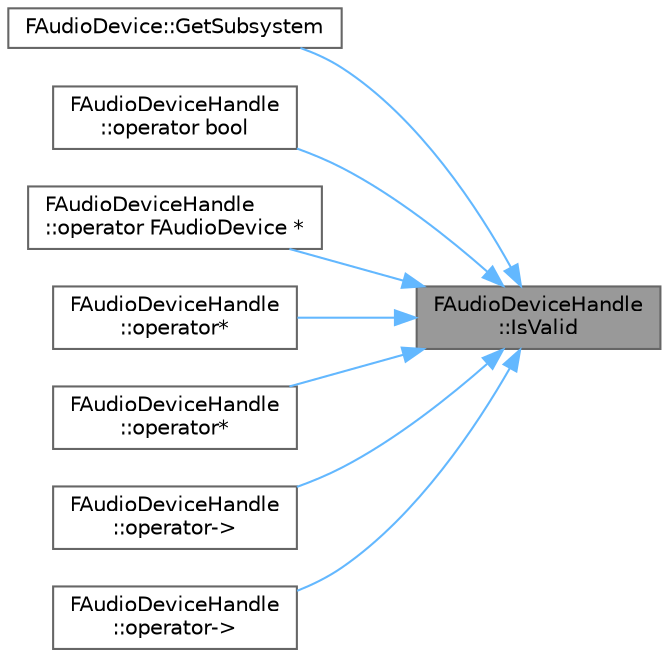 digraph "FAudioDeviceHandle::IsValid"
{
 // INTERACTIVE_SVG=YES
 // LATEX_PDF_SIZE
  bgcolor="transparent";
  edge [fontname=Helvetica,fontsize=10,labelfontname=Helvetica,labelfontsize=10];
  node [fontname=Helvetica,fontsize=10,shape=box,height=0.2,width=0.4];
  rankdir="RL";
  Node1 [id="Node000001",label="FAudioDeviceHandle\l::IsValid",height=0.2,width=0.4,color="gray40", fillcolor="grey60", style="filled", fontcolor="black",tooltip=" "];
  Node1 -> Node2 [id="edge1_Node000001_Node000002",dir="back",color="steelblue1",style="solid",tooltip=" "];
  Node2 [id="Node000002",label="FAudioDevice::GetSubsystem",height=0.2,width=0.4,color="grey40", fillcolor="white", style="filled",URL="$d7/db1/classFAudioDevice.html#a6b2dd59ff754d2aad762845bc348ea95",tooltip="Get a Subsystem of specified type from the provided AudioDeviceHandle returns nullptr if the Subsyste..."];
  Node1 -> Node3 [id="edge2_Node000001_Node000003",dir="back",color="steelblue1",style="solid",tooltip=" "];
  Node3 [id="Node000003",label="FAudioDeviceHandle\l::operator bool",height=0.2,width=0.4,color="grey40", fillcolor="white", style="filled",URL="$d7/da1/classFAudioDeviceHandle.html#a73c68797913913bb163593018aff8edf",tooltip=" "];
  Node1 -> Node4 [id="edge3_Node000001_Node000004",dir="back",color="steelblue1",style="solid",tooltip=" "];
  Node4 [id="Node000004",label="FAudioDeviceHandle\l::operator FAudioDevice *",height=0.2,width=0.4,color="grey40", fillcolor="white", style="filled",URL="$d7/da1/classFAudioDeviceHandle.html#ab76e4ebab758619b04d1e098f883590c",tooltip=" "];
  Node1 -> Node5 [id="edge4_Node000001_Node000005",dir="back",color="steelblue1",style="solid",tooltip=" "];
  Node5 [id="Node000005",label="FAudioDeviceHandle\l::operator*",height=0.2,width=0.4,color="grey40", fillcolor="white", style="filled",URL="$d7/da1/classFAudioDeviceHandle.html#ac0b1c9c97867e5de23b31be05b778875",tooltip=" "];
  Node1 -> Node6 [id="edge5_Node000001_Node000006",dir="back",color="steelblue1",style="solid",tooltip=" "];
  Node6 [id="Node000006",label="FAudioDeviceHandle\l::operator*",height=0.2,width=0.4,color="grey40", fillcolor="white", style="filled",URL="$d7/da1/classFAudioDeviceHandle.html#af3f773ce30a593e30fea7f88f5aaae06",tooltip=" "];
  Node1 -> Node7 [id="edge6_Node000001_Node000007",dir="back",color="steelblue1",style="solid",tooltip=" "];
  Node7 [id="Node000007",label="FAudioDeviceHandle\l::operator-\>",height=0.2,width=0.4,color="grey40", fillcolor="white", style="filled",URL="$d7/da1/classFAudioDeviceHandle.html#a201529b095aabea5070ab50cce197867",tooltip=" "];
  Node1 -> Node8 [id="edge7_Node000001_Node000008",dir="back",color="steelblue1",style="solid",tooltip=" "];
  Node8 [id="Node000008",label="FAudioDeviceHandle\l::operator-\>",height=0.2,width=0.4,color="grey40", fillcolor="white", style="filled",URL="$d7/da1/classFAudioDeviceHandle.html#addeeb4288fa3b8a4f5f3bb237ac08527",tooltip=" "];
}
